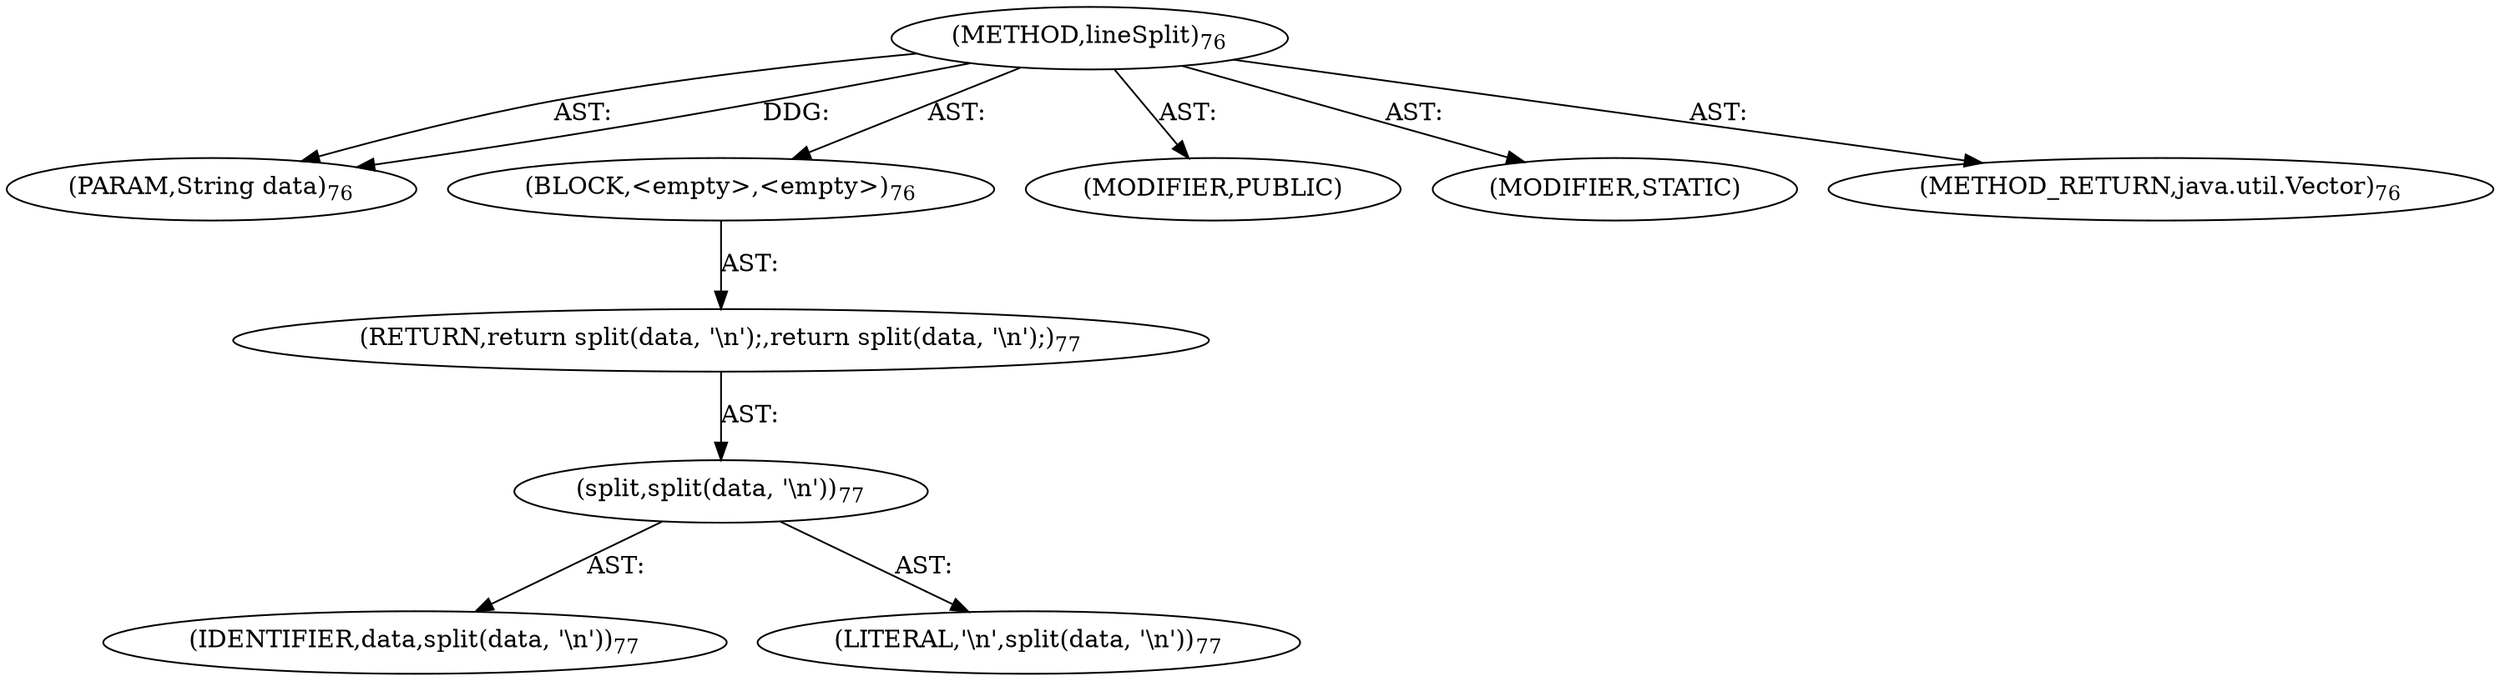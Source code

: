 digraph "lineSplit" {  
"111669149696" [label = <(METHOD,lineSplit)<SUB>76</SUB>> ]
"115964116992" [label = <(PARAM,String data)<SUB>76</SUB>> ]
"25769803776" [label = <(BLOCK,&lt;empty&gt;,&lt;empty&gt;)<SUB>76</SUB>> ]
"146028888064" [label = <(RETURN,return split(data, '\n');,return split(data, '\n');)<SUB>77</SUB>> ]
"30064771072" [label = <(split,split(data, '\n'))<SUB>77</SUB>> ]
"68719476736" [label = <(IDENTIFIER,data,split(data, '\n'))<SUB>77</SUB>> ]
"90194313216" [label = <(LITERAL,'\n',split(data, '\n'))<SUB>77</SUB>> ]
"133143986178" [label = <(MODIFIER,PUBLIC)> ]
"133143986179" [label = <(MODIFIER,STATIC)> ]
"128849018880" [label = <(METHOD_RETURN,java.util.Vector)<SUB>76</SUB>> ]
  "111669149696" -> "115964116992"  [ label = "AST: "] 
  "111669149696" -> "25769803776"  [ label = "AST: "] 
  "111669149696" -> "133143986178"  [ label = "AST: "] 
  "111669149696" -> "133143986179"  [ label = "AST: "] 
  "111669149696" -> "128849018880"  [ label = "AST: "] 
  "25769803776" -> "146028888064"  [ label = "AST: "] 
  "146028888064" -> "30064771072"  [ label = "AST: "] 
  "30064771072" -> "68719476736"  [ label = "AST: "] 
  "30064771072" -> "90194313216"  [ label = "AST: "] 
  "111669149696" -> "115964116992"  [ label = "DDG: "] 
}
